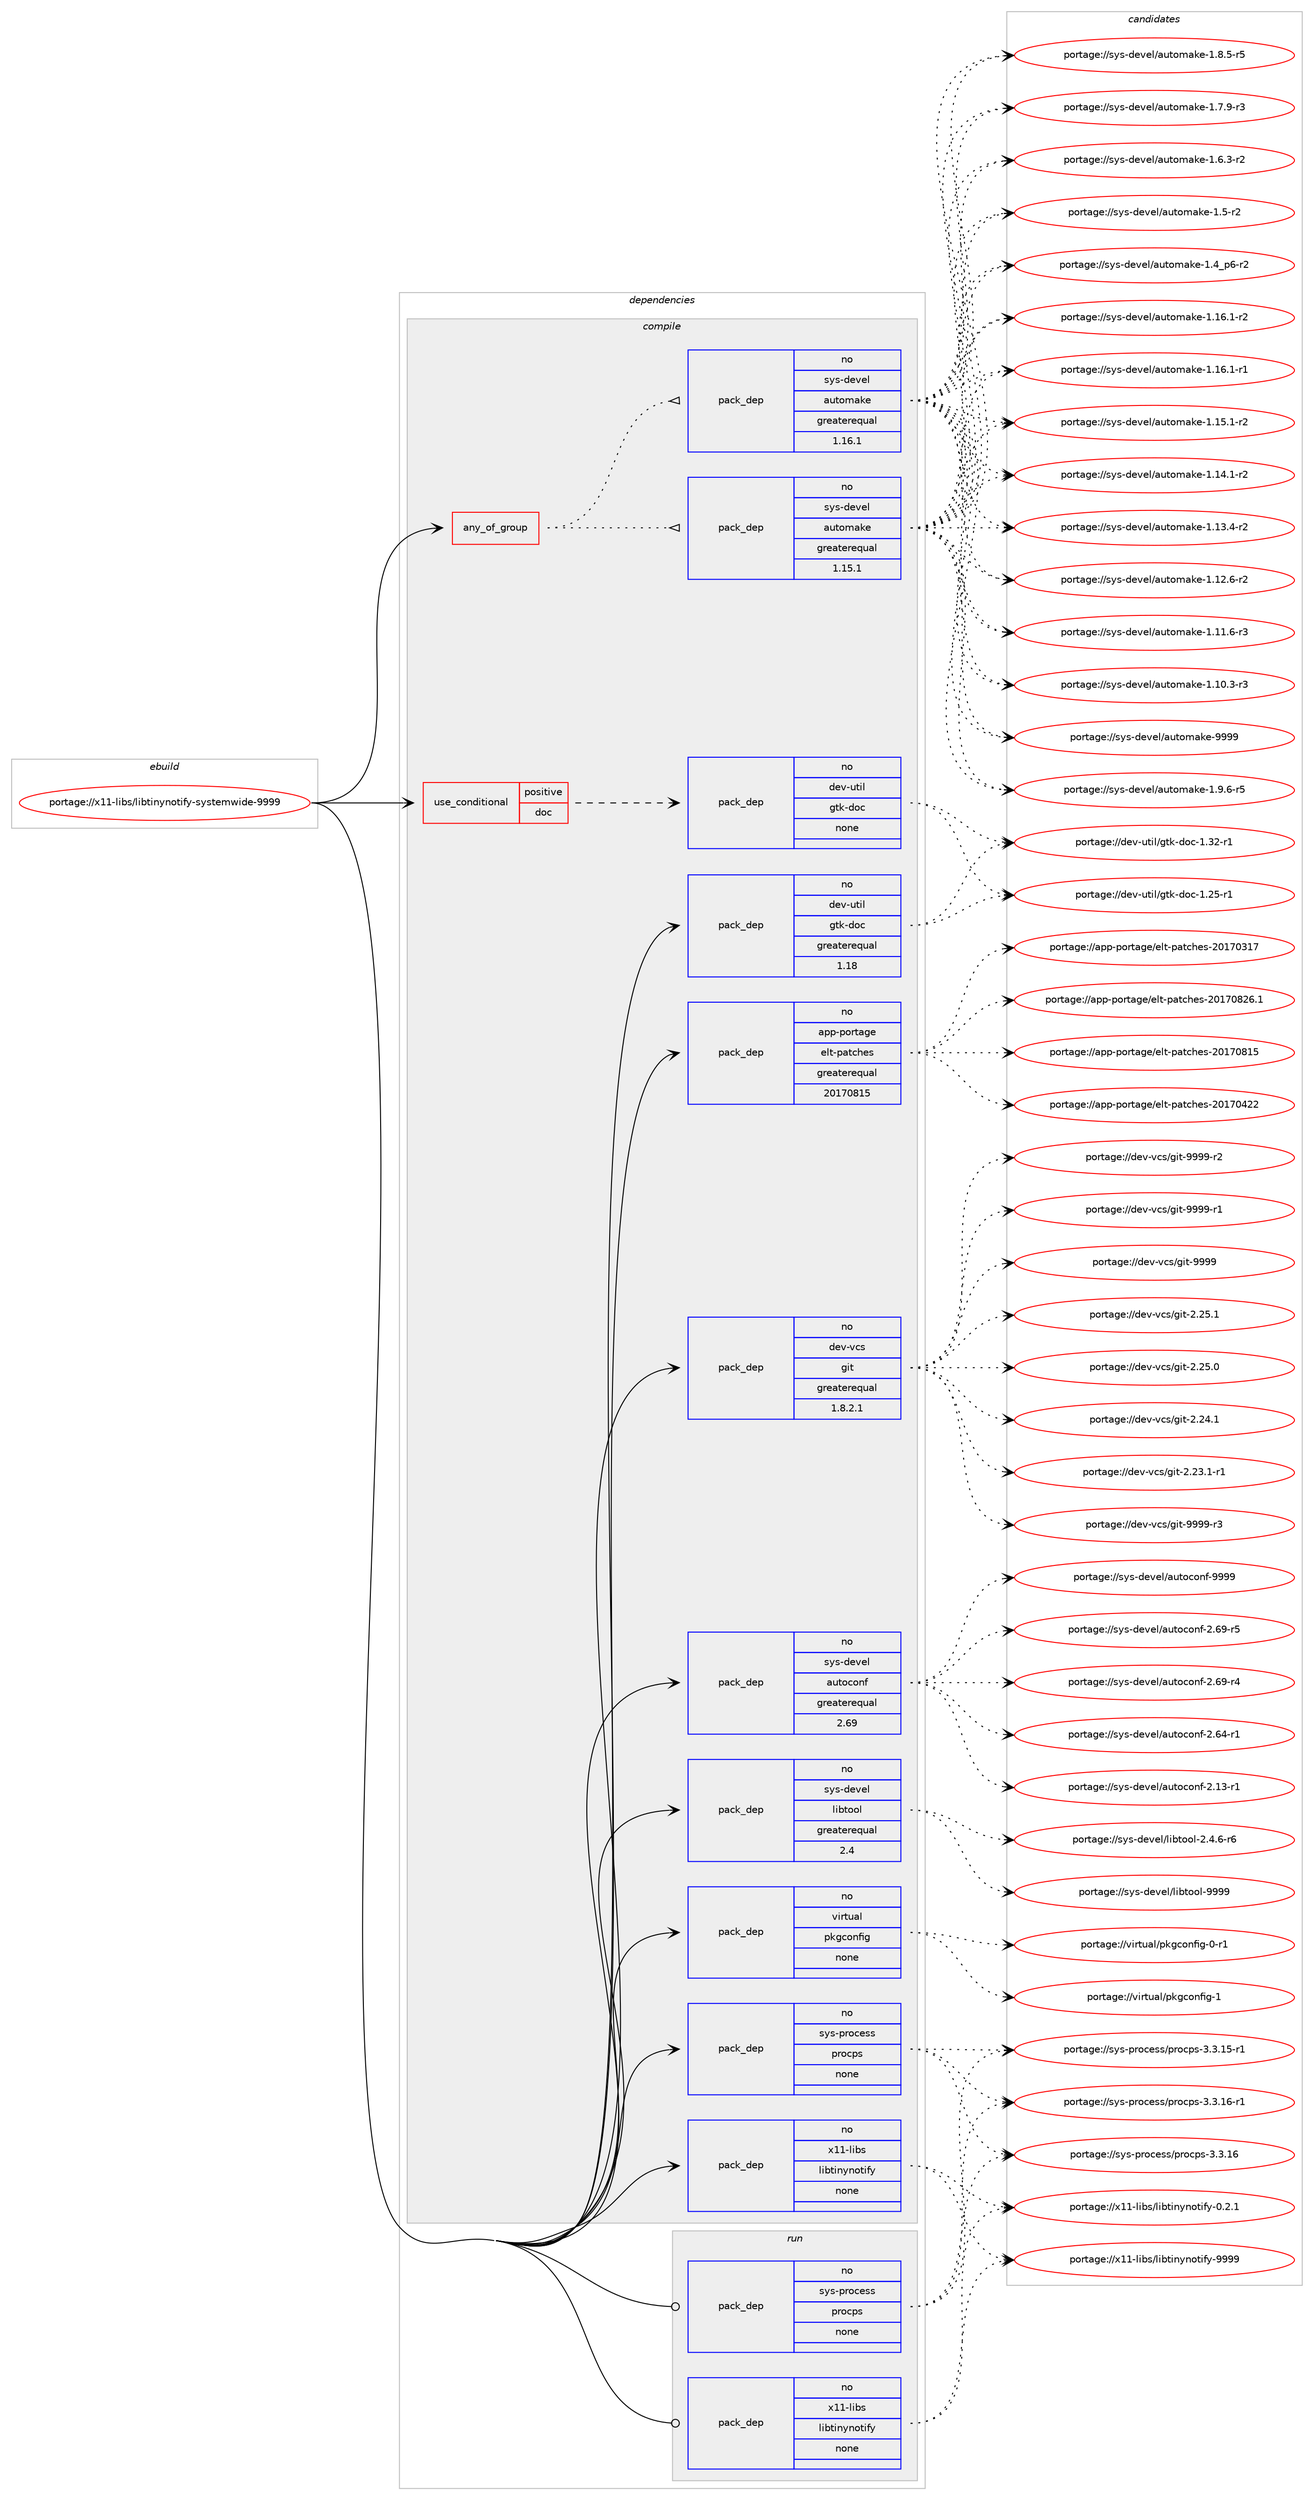 digraph prolog {

# *************
# Graph options
# *************

newrank=true;
concentrate=true;
compound=true;
graph [rankdir=LR,fontname=Helvetica,fontsize=10,ranksep=1.5];#, ranksep=2.5, nodesep=0.2];
edge  [arrowhead=vee];
node  [fontname=Helvetica,fontsize=10];

# **********
# The ebuild
# **********

subgraph cluster_leftcol {
color=gray;
rank=same;
label=<<i>ebuild</i>>;
id [label="portage://x11-libs/libtinynotify-systemwide-9999", color=red, width=4, href="../x11-libs/libtinynotify-systemwide-9999.svg"];
}

# ****************
# The dependencies
# ****************

subgraph cluster_midcol {
color=gray;
label=<<i>dependencies</i>>;
subgraph cluster_compile {
fillcolor="#eeeeee";
style=filled;
label=<<i>compile</i>>;
subgraph any293 {
dependency17433 [label=<<TABLE BORDER="0" CELLBORDER="1" CELLSPACING="0" CELLPADDING="4"><TR><TD CELLPADDING="10">any_of_group</TD></TR></TABLE>>, shape=none, color=red];subgraph pack14741 {
dependency17434 [label=<<TABLE BORDER="0" CELLBORDER="1" CELLSPACING="0" CELLPADDING="4" WIDTH="220"><TR><TD ROWSPAN="6" CELLPADDING="30">pack_dep</TD></TR><TR><TD WIDTH="110">no</TD></TR><TR><TD>sys-devel</TD></TR><TR><TD>automake</TD></TR><TR><TD>greaterequal</TD></TR><TR><TD>1.16.1</TD></TR></TABLE>>, shape=none, color=blue];
}
dependency17433:e -> dependency17434:w [weight=20,style="dotted",arrowhead="oinv"];
subgraph pack14742 {
dependency17435 [label=<<TABLE BORDER="0" CELLBORDER="1" CELLSPACING="0" CELLPADDING="4" WIDTH="220"><TR><TD ROWSPAN="6" CELLPADDING="30">pack_dep</TD></TR><TR><TD WIDTH="110">no</TD></TR><TR><TD>sys-devel</TD></TR><TR><TD>automake</TD></TR><TR><TD>greaterequal</TD></TR><TR><TD>1.15.1</TD></TR></TABLE>>, shape=none, color=blue];
}
dependency17433:e -> dependency17435:w [weight=20,style="dotted",arrowhead="oinv"];
}
id:e -> dependency17433:w [weight=20,style="solid",arrowhead="vee"];
subgraph cond2384 {
dependency17436 [label=<<TABLE BORDER="0" CELLBORDER="1" CELLSPACING="0" CELLPADDING="4"><TR><TD ROWSPAN="3" CELLPADDING="10">use_conditional</TD></TR><TR><TD>positive</TD></TR><TR><TD>doc</TD></TR></TABLE>>, shape=none, color=red];
subgraph pack14743 {
dependency17437 [label=<<TABLE BORDER="0" CELLBORDER="1" CELLSPACING="0" CELLPADDING="4" WIDTH="220"><TR><TD ROWSPAN="6" CELLPADDING="30">pack_dep</TD></TR><TR><TD WIDTH="110">no</TD></TR><TR><TD>dev-util</TD></TR><TR><TD>gtk-doc</TD></TR><TR><TD>none</TD></TR><TR><TD></TD></TR></TABLE>>, shape=none, color=blue];
}
dependency17436:e -> dependency17437:w [weight=20,style="dashed",arrowhead="vee"];
}
id:e -> dependency17436:w [weight=20,style="solid",arrowhead="vee"];
subgraph pack14744 {
dependency17438 [label=<<TABLE BORDER="0" CELLBORDER="1" CELLSPACING="0" CELLPADDING="4" WIDTH="220"><TR><TD ROWSPAN="6" CELLPADDING="30">pack_dep</TD></TR><TR><TD WIDTH="110">no</TD></TR><TR><TD>app-portage</TD></TR><TR><TD>elt-patches</TD></TR><TR><TD>greaterequal</TD></TR><TR><TD>20170815</TD></TR></TABLE>>, shape=none, color=blue];
}
id:e -> dependency17438:w [weight=20,style="solid",arrowhead="vee"];
subgraph pack14745 {
dependency17439 [label=<<TABLE BORDER="0" CELLBORDER="1" CELLSPACING="0" CELLPADDING="4" WIDTH="220"><TR><TD ROWSPAN="6" CELLPADDING="30">pack_dep</TD></TR><TR><TD WIDTH="110">no</TD></TR><TR><TD>dev-util</TD></TR><TR><TD>gtk-doc</TD></TR><TR><TD>greaterequal</TD></TR><TR><TD>1.18</TD></TR></TABLE>>, shape=none, color=blue];
}
id:e -> dependency17439:w [weight=20,style="solid",arrowhead="vee"];
subgraph pack14746 {
dependency17440 [label=<<TABLE BORDER="0" CELLBORDER="1" CELLSPACING="0" CELLPADDING="4" WIDTH="220"><TR><TD ROWSPAN="6" CELLPADDING="30">pack_dep</TD></TR><TR><TD WIDTH="110">no</TD></TR><TR><TD>dev-vcs</TD></TR><TR><TD>git</TD></TR><TR><TD>greaterequal</TD></TR><TR><TD>1.8.2.1</TD></TR></TABLE>>, shape=none, color=blue];
}
id:e -> dependency17440:w [weight=20,style="solid",arrowhead="vee"];
subgraph pack14747 {
dependency17441 [label=<<TABLE BORDER="0" CELLBORDER="1" CELLSPACING="0" CELLPADDING="4" WIDTH="220"><TR><TD ROWSPAN="6" CELLPADDING="30">pack_dep</TD></TR><TR><TD WIDTH="110">no</TD></TR><TR><TD>sys-devel</TD></TR><TR><TD>autoconf</TD></TR><TR><TD>greaterequal</TD></TR><TR><TD>2.69</TD></TR></TABLE>>, shape=none, color=blue];
}
id:e -> dependency17441:w [weight=20,style="solid",arrowhead="vee"];
subgraph pack14748 {
dependency17442 [label=<<TABLE BORDER="0" CELLBORDER="1" CELLSPACING="0" CELLPADDING="4" WIDTH="220"><TR><TD ROWSPAN="6" CELLPADDING="30">pack_dep</TD></TR><TR><TD WIDTH="110">no</TD></TR><TR><TD>sys-devel</TD></TR><TR><TD>libtool</TD></TR><TR><TD>greaterequal</TD></TR><TR><TD>2.4</TD></TR></TABLE>>, shape=none, color=blue];
}
id:e -> dependency17442:w [weight=20,style="solid",arrowhead="vee"];
subgraph pack14749 {
dependency17443 [label=<<TABLE BORDER="0" CELLBORDER="1" CELLSPACING="0" CELLPADDING="4" WIDTH="220"><TR><TD ROWSPAN="6" CELLPADDING="30">pack_dep</TD></TR><TR><TD WIDTH="110">no</TD></TR><TR><TD>sys-process</TD></TR><TR><TD>procps</TD></TR><TR><TD>none</TD></TR><TR><TD></TD></TR></TABLE>>, shape=none, color=blue];
}
id:e -> dependency17443:w [weight=20,style="solid",arrowhead="vee"];
subgraph pack14750 {
dependency17444 [label=<<TABLE BORDER="0" CELLBORDER="1" CELLSPACING="0" CELLPADDING="4" WIDTH="220"><TR><TD ROWSPAN="6" CELLPADDING="30">pack_dep</TD></TR><TR><TD WIDTH="110">no</TD></TR><TR><TD>virtual</TD></TR><TR><TD>pkgconfig</TD></TR><TR><TD>none</TD></TR><TR><TD></TD></TR></TABLE>>, shape=none, color=blue];
}
id:e -> dependency17444:w [weight=20,style="solid",arrowhead="vee"];
subgraph pack14751 {
dependency17445 [label=<<TABLE BORDER="0" CELLBORDER="1" CELLSPACING="0" CELLPADDING="4" WIDTH="220"><TR><TD ROWSPAN="6" CELLPADDING="30">pack_dep</TD></TR><TR><TD WIDTH="110">no</TD></TR><TR><TD>x11-libs</TD></TR><TR><TD>libtinynotify</TD></TR><TR><TD>none</TD></TR><TR><TD></TD></TR></TABLE>>, shape=none, color=blue];
}
id:e -> dependency17445:w [weight=20,style="solid",arrowhead="vee"];
}
subgraph cluster_compileandrun {
fillcolor="#eeeeee";
style=filled;
label=<<i>compile and run</i>>;
}
subgraph cluster_run {
fillcolor="#eeeeee";
style=filled;
label=<<i>run</i>>;
subgraph pack14752 {
dependency17446 [label=<<TABLE BORDER="0" CELLBORDER="1" CELLSPACING="0" CELLPADDING="4" WIDTH="220"><TR><TD ROWSPAN="6" CELLPADDING="30">pack_dep</TD></TR><TR><TD WIDTH="110">no</TD></TR><TR><TD>sys-process</TD></TR><TR><TD>procps</TD></TR><TR><TD>none</TD></TR><TR><TD></TD></TR></TABLE>>, shape=none, color=blue];
}
id:e -> dependency17446:w [weight=20,style="solid",arrowhead="odot"];
subgraph pack14753 {
dependency17447 [label=<<TABLE BORDER="0" CELLBORDER="1" CELLSPACING="0" CELLPADDING="4" WIDTH="220"><TR><TD ROWSPAN="6" CELLPADDING="30">pack_dep</TD></TR><TR><TD WIDTH="110">no</TD></TR><TR><TD>x11-libs</TD></TR><TR><TD>libtinynotify</TD></TR><TR><TD>none</TD></TR><TR><TD></TD></TR></TABLE>>, shape=none, color=blue];
}
id:e -> dependency17447:w [weight=20,style="solid",arrowhead="odot"];
}
}

# **************
# The candidates
# **************

subgraph cluster_choices {
rank=same;
color=gray;
label=<<i>candidates</i>>;

subgraph choice14741 {
color=black;
nodesep=1;
choice115121115451001011181011084797117116111109971071014557575757 [label="portage://sys-devel/automake-9999", color=red, width=4,href="../sys-devel/automake-9999.svg"];
choice115121115451001011181011084797117116111109971071014549465746544511453 [label="portage://sys-devel/automake-1.9.6-r5", color=red, width=4,href="../sys-devel/automake-1.9.6-r5.svg"];
choice115121115451001011181011084797117116111109971071014549465646534511453 [label="portage://sys-devel/automake-1.8.5-r5", color=red, width=4,href="../sys-devel/automake-1.8.5-r5.svg"];
choice115121115451001011181011084797117116111109971071014549465546574511451 [label="portage://sys-devel/automake-1.7.9-r3", color=red, width=4,href="../sys-devel/automake-1.7.9-r3.svg"];
choice115121115451001011181011084797117116111109971071014549465446514511450 [label="portage://sys-devel/automake-1.6.3-r2", color=red, width=4,href="../sys-devel/automake-1.6.3-r2.svg"];
choice11512111545100101118101108479711711611110997107101454946534511450 [label="portage://sys-devel/automake-1.5-r2", color=red, width=4,href="../sys-devel/automake-1.5-r2.svg"];
choice115121115451001011181011084797117116111109971071014549465295112544511450 [label="portage://sys-devel/automake-1.4_p6-r2", color=red, width=4,href="../sys-devel/automake-1.4_p6-r2.svg"];
choice11512111545100101118101108479711711611110997107101454946495446494511450 [label="portage://sys-devel/automake-1.16.1-r2", color=red, width=4,href="../sys-devel/automake-1.16.1-r2.svg"];
choice11512111545100101118101108479711711611110997107101454946495446494511449 [label="portage://sys-devel/automake-1.16.1-r1", color=red, width=4,href="../sys-devel/automake-1.16.1-r1.svg"];
choice11512111545100101118101108479711711611110997107101454946495346494511450 [label="portage://sys-devel/automake-1.15.1-r2", color=red, width=4,href="../sys-devel/automake-1.15.1-r2.svg"];
choice11512111545100101118101108479711711611110997107101454946495246494511450 [label="portage://sys-devel/automake-1.14.1-r2", color=red, width=4,href="../sys-devel/automake-1.14.1-r2.svg"];
choice11512111545100101118101108479711711611110997107101454946495146524511450 [label="portage://sys-devel/automake-1.13.4-r2", color=red, width=4,href="../sys-devel/automake-1.13.4-r2.svg"];
choice11512111545100101118101108479711711611110997107101454946495046544511450 [label="portage://sys-devel/automake-1.12.6-r2", color=red, width=4,href="../sys-devel/automake-1.12.6-r2.svg"];
choice11512111545100101118101108479711711611110997107101454946494946544511451 [label="portage://sys-devel/automake-1.11.6-r3", color=red, width=4,href="../sys-devel/automake-1.11.6-r3.svg"];
choice11512111545100101118101108479711711611110997107101454946494846514511451 [label="portage://sys-devel/automake-1.10.3-r3", color=red, width=4,href="../sys-devel/automake-1.10.3-r3.svg"];
dependency17434:e -> choice115121115451001011181011084797117116111109971071014557575757:w [style=dotted,weight="100"];
dependency17434:e -> choice115121115451001011181011084797117116111109971071014549465746544511453:w [style=dotted,weight="100"];
dependency17434:e -> choice115121115451001011181011084797117116111109971071014549465646534511453:w [style=dotted,weight="100"];
dependency17434:e -> choice115121115451001011181011084797117116111109971071014549465546574511451:w [style=dotted,weight="100"];
dependency17434:e -> choice115121115451001011181011084797117116111109971071014549465446514511450:w [style=dotted,weight="100"];
dependency17434:e -> choice11512111545100101118101108479711711611110997107101454946534511450:w [style=dotted,weight="100"];
dependency17434:e -> choice115121115451001011181011084797117116111109971071014549465295112544511450:w [style=dotted,weight="100"];
dependency17434:e -> choice11512111545100101118101108479711711611110997107101454946495446494511450:w [style=dotted,weight="100"];
dependency17434:e -> choice11512111545100101118101108479711711611110997107101454946495446494511449:w [style=dotted,weight="100"];
dependency17434:e -> choice11512111545100101118101108479711711611110997107101454946495346494511450:w [style=dotted,weight="100"];
dependency17434:e -> choice11512111545100101118101108479711711611110997107101454946495246494511450:w [style=dotted,weight="100"];
dependency17434:e -> choice11512111545100101118101108479711711611110997107101454946495146524511450:w [style=dotted,weight="100"];
dependency17434:e -> choice11512111545100101118101108479711711611110997107101454946495046544511450:w [style=dotted,weight="100"];
dependency17434:e -> choice11512111545100101118101108479711711611110997107101454946494946544511451:w [style=dotted,weight="100"];
dependency17434:e -> choice11512111545100101118101108479711711611110997107101454946494846514511451:w [style=dotted,weight="100"];
}
subgraph choice14742 {
color=black;
nodesep=1;
choice115121115451001011181011084797117116111109971071014557575757 [label="portage://sys-devel/automake-9999", color=red, width=4,href="../sys-devel/automake-9999.svg"];
choice115121115451001011181011084797117116111109971071014549465746544511453 [label="portage://sys-devel/automake-1.9.6-r5", color=red, width=4,href="../sys-devel/automake-1.9.6-r5.svg"];
choice115121115451001011181011084797117116111109971071014549465646534511453 [label="portage://sys-devel/automake-1.8.5-r5", color=red, width=4,href="../sys-devel/automake-1.8.5-r5.svg"];
choice115121115451001011181011084797117116111109971071014549465546574511451 [label="portage://sys-devel/automake-1.7.9-r3", color=red, width=4,href="../sys-devel/automake-1.7.9-r3.svg"];
choice115121115451001011181011084797117116111109971071014549465446514511450 [label="portage://sys-devel/automake-1.6.3-r2", color=red, width=4,href="../sys-devel/automake-1.6.3-r2.svg"];
choice11512111545100101118101108479711711611110997107101454946534511450 [label="portage://sys-devel/automake-1.5-r2", color=red, width=4,href="../sys-devel/automake-1.5-r2.svg"];
choice115121115451001011181011084797117116111109971071014549465295112544511450 [label="portage://sys-devel/automake-1.4_p6-r2", color=red, width=4,href="../sys-devel/automake-1.4_p6-r2.svg"];
choice11512111545100101118101108479711711611110997107101454946495446494511450 [label="portage://sys-devel/automake-1.16.1-r2", color=red, width=4,href="../sys-devel/automake-1.16.1-r2.svg"];
choice11512111545100101118101108479711711611110997107101454946495446494511449 [label="portage://sys-devel/automake-1.16.1-r1", color=red, width=4,href="../sys-devel/automake-1.16.1-r1.svg"];
choice11512111545100101118101108479711711611110997107101454946495346494511450 [label="portage://sys-devel/automake-1.15.1-r2", color=red, width=4,href="../sys-devel/automake-1.15.1-r2.svg"];
choice11512111545100101118101108479711711611110997107101454946495246494511450 [label="portage://sys-devel/automake-1.14.1-r2", color=red, width=4,href="../sys-devel/automake-1.14.1-r2.svg"];
choice11512111545100101118101108479711711611110997107101454946495146524511450 [label="portage://sys-devel/automake-1.13.4-r2", color=red, width=4,href="../sys-devel/automake-1.13.4-r2.svg"];
choice11512111545100101118101108479711711611110997107101454946495046544511450 [label="portage://sys-devel/automake-1.12.6-r2", color=red, width=4,href="../sys-devel/automake-1.12.6-r2.svg"];
choice11512111545100101118101108479711711611110997107101454946494946544511451 [label="portage://sys-devel/automake-1.11.6-r3", color=red, width=4,href="../sys-devel/automake-1.11.6-r3.svg"];
choice11512111545100101118101108479711711611110997107101454946494846514511451 [label="portage://sys-devel/automake-1.10.3-r3", color=red, width=4,href="../sys-devel/automake-1.10.3-r3.svg"];
dependency17435:e -> choice115121115451001011181011084797117116111109971071014557575757:w [style=dotted,weight="100"];
dependency17435:e -> choice115121115451001011181011084797117116111109971071014549465746544511453:w [style=dotted,weight="100"];
dependency17435:e -> choice115121115451001011181011084797117116111109971071014549465646534511453:w [style=dotted,weight="100"];
dependency17435:e -> choice115121115451001011181011084797117116111109971071014549465546574511451:w [style=dotted,weight="100"];
dependency17435:e -> choice115121115451001011181011084797117116111109971071014549465446514511450:w [style=dotted,weight="100"];
dependency17435:e -> choice11512111545100101118101108479711711611110997107101454946534511450:w [style=dotted,weight="100"];
dependency17435:e -> choice115121115451001011181011084797117116111109971071014549465295112544511450:w [style=dotted,weight="100"];
dependency17435:e -> choice11512111545100101118101108479711711611110997107101454946495446494511450:w [style=dotted,weight="100"];
dependency17435:e -> choice11512111545100101118101108479711711611110997107101454946495446494511449:w [style=dotted,weight="100"];
dependency17435:e -> choice11512111545100101118101108479711711611110997107101454946495346494511450:w [style=dotted,weight="100"];
dependency17435:e -> choice11512111545100101118101108479711711611110997107101454946495246494511450:w [style=dotted,weight="100"];
dependency17435:e -> choice11512111545100101118101108479711711611110997107101454946495146524511450:w [style=dotted,weight="100"];
dependency17435:e -> choice11512111545100101118101108479711711611110997107101454946495046544511450:w [style=dotted,weight="100"];
dependency17435:e -> choice11512111545100101118101108479711711611110997107101454946494946544511451:w [style=dotted,weight="100"];
dependency17435:e -> choice11512111545100101118101108479711711611110997107101454946494846514511451:w [style=dotted,weight="100"];
}
subgraph choice14743 {
color=black;
nodesep=1;
choice1001011184511711610510847103116107451001119945494651504511449 [label="portage://dev-util/gtk-doc-1.32-r1", color=red, width=4,href="../dev-util/gtk-doc-1.32-r1.svg"];
choice1001011184511711610510847103116107451001119945494650534511449 [label="portage://dev-util/gtk-doc-1.25-r1", color=red, width=4,href="../dev-util/gtk-doc-1.25-r1.svg"];
dependency17437:e -> choice1001011184511711610510847103116107451001119945494651504511449:w [style=dotted,weight="100"];
dependency17437:e -> choice1001011184511711610510847103116107451001119945494650534511449:w [style=dotted,weight="100"];
}
subgraph choice14744 {
color=black;
nodesep=1;
choice971121124511211111411697103101471011081164511297116991041011154550484955485650544649 [label="portage://app-portage/elt-patches-20170826.1", color=red, width=4,href="../app-portage/elt-patches-20170826.1.svg"];
choice97112112451121111141169710310147101108116451129711699104101115455048495548564953 [label="portage://app-portage/elt-patches-20170815", color=red, width=4,href="../app-portage/elt-patches-20170815.svg"];
choice97112112451121111141169710310147101108116451129711699104101115455048495548525050 [label="portage://app-portage/elt-patches-20170422", color=red, width=4,href="../app-portage/elt-patches-20170422.svg"];
choice97112112451121111141169710310147101108116451129711699104101115455048495548514955 [label="portage://app-portage/elt-patches-20170317", color=red, width=4,href="../app-portage/elt-patches-20170317.svg"];
dependency17438:e -> choice971121124511211111411697103101471011081164511297116991041011154550484955485650544649:w [style=dotted,weight="100"];
dependency17438:e -> choice97112112451121111141169710310147101108116451129711699104101115455048495548564953:w [style=dotted,weight="100"];
dependency17438:e -> choice97112112451121111141169710310147101108116451129711699104101115455048495548525050:w [style=dotted,weight="100"];
dependency17438:e -> choice97112112451121111141169710310147101108116451129711699104101115455048495548514955:w [style=dotted,weight="100"];
}
subgraph choice14745 {
color=black;
nodesep=1;
choice1001011184511711610510847103116107451001119945494651504511449 [label="portage://dev-util/gtk-doc-1.32-r1", color=red, width=4,href="../dev-util/gtk-doc-1.32-r1.svg"];
choice1001011184511711610510847103116107451001119945494650534511449 [label="portage://dev-util/gtk-doc-1.25-r1", color=red, width=4,href="../dev-util/gtk-doc-1.25-r1.svg"];
dependency17439:e -> choice1001011184511711610510847103116107451001119945494651504511449:w [style=dotted,weight="100"];
dependency17439:e -> choice1001011184511711610510847103116107451001119945494650534511449:w [style=dotted,weight="100"];
}
subgraph choice14746 {
color=black;
nodesep=1;
choice10010111845118991154710310511645575757574511451 [label="portage://dev-vcs/git-9999-r3", color=red, width=4,href="../dev-vcs/git-9999-r3.svg"];
choice10010111845118991154710310511645575757574511450 [label="portage://dev-vcs/git-9999-r2", color=red, width=4,href="../dev-vcs/git-9999-r2.svg"];
choice10010111845118991154710310511645575757574511449 [label="portage://dev-vcs/git-9999-r1", color=red, width=4,href="../dev-vcs/git-9999-r1.svg"];
choice1001011184511899115471031051164557575757 [label="portage://dev-vcs/git-9999", color=red, width=4,href="../dev-vcs/git-9999.svg"];
choice10010111845118991154710310511645504650534649 [label="portage://dev-vcs/git-2.25.1", color=red, width=4,href="../dev-vcs/git-2.25.1.svg"];
choice10010111845118991154710310511645504650534648 [label="portage://dev-vcs/git-2.25.0", color=red, width=4,href="../dev-vcs/git-2.25.0.svg"];
choice10010111845118991154710310511645504650524649 [label="portage://dev-vcs/git-2.24.1", color=red, width=4,href="../dev-vcs/git-2.24.1.svg"];
choice100101118451189911547103105116455046505146494511449 [label="portage://dev-vcs/git-2.23.1-r1", color=red, width=4,href="../dev-vcs/git-2.23.1-r1.svg"];
dependency17440:e -> choice10010111845118991154710310511645575757574511451:w [style=dotted,weight="100"];
dependency17440:e -> choice10010111845118991154710310511645575757574511450:w [style=dotted,weight="100"];
dependency17440:e -> choice10010111845118991154710310511645575757574511449:w [style=dotted,weight="100"];
dependency17440:e -> choice1001011184511899115471031051164557575757:w [style=dotted,weight="100"];
dependency17440:e -> choice10010111845118991154710310511645504650534649:w [style=dotted,weight="100"];
dependency17440:e -> choice10010111845118991154710310511645504650534648:w [style=dotted,weight="100"];
dependency17440:e -> choice10010111845118991154710310511645504650524649:w [style=dotted,weight="100"];
dependency17440:e -> choice100101118451189911547103105116455046505146494511449:w [style=dotted,weight="100"];
}
subgraph choice14747 {
color=black;
nodesep=1;
choice115121115451001011181011084797117116111991111101024557575757 [label="portage://sys-devel/autoconf-9999", color=red, width=4,href="../sys-devel/autoconf-9999.svg"];
choice1151211154510010111810110847971171161119911111010245504654574511453 [label="portage://sys-devel/autoconf-2.69-r5", color=red, width=4,href="../sys-devel/autoconf-2.69-r5.svg"];
choice1151211154510010111810110847971171161119911111010245504654574511452 [label="portage://sys-devel/autoconf-2.69-r4", color=red, width=4,href="../sys-devel/autoconf-2.69-r4.svg"];
choice1151211154510010111810110847971171161119911111010245504654524511449 [label="portage://sys-devel/autoconf-2.64-r1", color=red, width=4,href="../sys-devel/autoconf-2.64-r1.svg"];
choice1151211154510010111810110847971171161119911111010245504649514511449 [label="portage://sys-devel/autoconf-2.13-r1", color=red, width=4,href="../sys-devel/autoconf-2.13-r1.svg"];
dependency17441:e -> choice115121115451001011181011084797117116111991111101024557575757:w [style=dotted,weight="100"];
dependency17441:e -> choice1151211154510010111810110847971171161119911111010245504654574511453:w [style=dotted,weight="100"];
dependency17441:e -> choice1151211154510010111810110847971171161119911111010245504654574511452:w [style=dotted,weight="100"];
dependency17441:e -> choice1151211154510010111810110847971171161119911111010245504654524511449:w [style=dotted,weight="100"];
dependency17441:e -> choice1151211154510010111810110847971171161119911111010245504649514511449:w [style=dotted,weight="100"];
}
subgraph choice14748 {
color=black;
nodesep=1;
choice1151211154510010111810110847108105981161111111084557575757 [label="portage://sys-devel/libtool-9999", color=red, width=4,href="../sys-devel/libtool-9999.svg"];
choice1151211154510010111810110847108105981161111111084550465246544511454 [label="portage://sys-devel/libtool-2.4.6-r6", color=red, width=4,href="../sys-devel/libtool-2.4.6-r6.svg"];
dependency17442:e -> choice1151211154510010111810110847108105981161111111084557575757:w [style=dotted,weight="100"];
dependency17442:e -> choice1151211154510010111810110847108105981161111111084550465246544511454:w [style=dotted,weight="100"];
}
subgraph choice14749 {
color=black;
nodesep=1;
choice11512111545112114111991011151154711211411199112115455146514649544511449 [label="portage://sys-process/procps-3.3.16-r1", color=red, width=4,href="../sys-process/procps-3.3.16-r1.svg"];
choice1151211154511211411199101115115471121141119911211545514651464954 [label="portage://sys-process/procps-3.3.16", color=red, width=4,href="../sys-process/procps-3.3.16.svg"];
choice11512111545112114111991011151154711211411199112115455146514649534511449 [label="portage://sys-process/procps-3.3.15-r1", color=red, width=4,href="../sys-process/procps-3.3.15-r1.svg"];
dependency17443:e -> choice11512111545112114111991011151154711211411199112115455146514649544511449:w [style=dotted,weight="100"];
dependency17443:e -> choice1151211154511211411199101115115471121141119911211545514651464954:w [style=dotted,weight="100"];
dependency17443:e -> choice11512111545112114111991011151154711211411199112115455146514649534511449:w [style=dotted,weight="100"];
}
subgraph choice14750 {
color=black;
nodesep=1;
choice1181051141161179710847112107103991111101021051034549 [label="portage://virtual/pkgconfig-1", color=red, width=4,href="../virtual/pkgconfig-1.svg"];
choice11810511411611797108471121071039911111010210510345484511449 [label="portage://virtual/pkgconfig-0-r1", color=red, width=4,href="../virtual/pkgconfig-0-r1.svg"];
dependency17444:e -> choice1181051141161179710847112107103991111101021051034549:w [style=dotted,weight="100"];
dependency17444:e -> choice11810511411611797108471121071039911111010210510345484511449:w [style=dotted,weight="100"];
}
subgraph choice14751 {
color=black;
nodesep=1;
choice1204949451081059811547108105981161051101211101111161051021214557575757 [label="portage://x11-libs/libtinynotify-9999", color=red, width=4,href="../x11-libs/libtinynotify-9999.svg"];
choice120494945108105981154710810598116105110121110111116105102121454846504649 [label="portage://x11-libs/libtinynotify-0.2.1", color=red, width=4,href="../x11-libs/libtinynotify-0.2.1.svg"];
dependency17445:e -> choice1204949451081059811547108105981161051101211101111161051021214557575757:w [style=dotted,weight="100"];
dependency17445:e -> choice120494945108105981154710810598116105110121110111116105102121454846504649:w [style=dotted,weight="100"];
}
subgraph choice14752 {
color=black;
nodesep=1;
choice11512111545112114111991011151154711211411199112115455146514649544511449 [label="portage://sys-process/procps-3.3.16-r1", color=red, width=4,href="../sys-process/procps-3.3.16-r1.svg"];
choice1151211154511211411199101115115471121141119911211545514651464954 [label="portage://sys-process/procps-3.3.16", color=red, width=4,href="../sys-process/procps-3.3.16.svg"];
choice11512111545112114111991011151154711211411199112115455146514649534511449 [label="portage://sys-process/procps-3.3.15-r1", color=red, width=4,href="../sys-process/procps-3.3.15-r1.svg"];
dependency17446:e -> choice11512111545112114111991011151154711211411199112115455146514649544511449:w [style=dotted,weight="100"];
dependency17446:e -> choice1151211154511211411199101115115471121141119911211545514651464954:w [style=dotted,weight="100"];
dependency17446:e -> choice11512111545112114111991011151154711211411199112115455146514649534511449:w [style=dotted,weight="100"];
}
subgraph choice14753 {
color=black;
nodesep=1;
choice1204949451081059811547108105981161051101211101111161051021214557575757 [label="portage://x11-libs/libtinynotify-9999", color=red, width=4,href="../x11-libs/libtinynotify-9999.svg"];
choice120494945108105981154710810598116105110121110111116105102121454846504649 [label="portage://x11-libs/libtinynotify-0.2.1", color=red, width=4,href="../x11-libs/libtinynotify-0.2.1.svg"];
dependency17447:e -> choice1204949451081059811547108105981161051101211101111161051021214557575757:w [style=dotted,weight="100"];
dependency17447:e -> choice120494945108105981154710810598116105110121110111116105102121454846504649:w [style=dotted,weight="100"];
}
}

}
